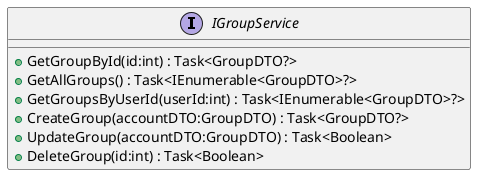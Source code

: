 @startuml
interface IGroupService {
    + GetGroupById(id:int) : Task<GroupDTO?>
    + GetAllGroups() : Task<IEnumerable<GroupDTO>?>
    + GetGroupsByUserId(userId:int) : Task<IEnumerable<GroupDTO>?>
    + CreateGroup(accountDTO:GroupDTO) : Task<GroupDTO?>
    + UpdateGroup(accountDTO:GroupDTO) : Task<Boolean>
    + DeleteGroup(id:int) : Task<Boolean>
}
@enduml
